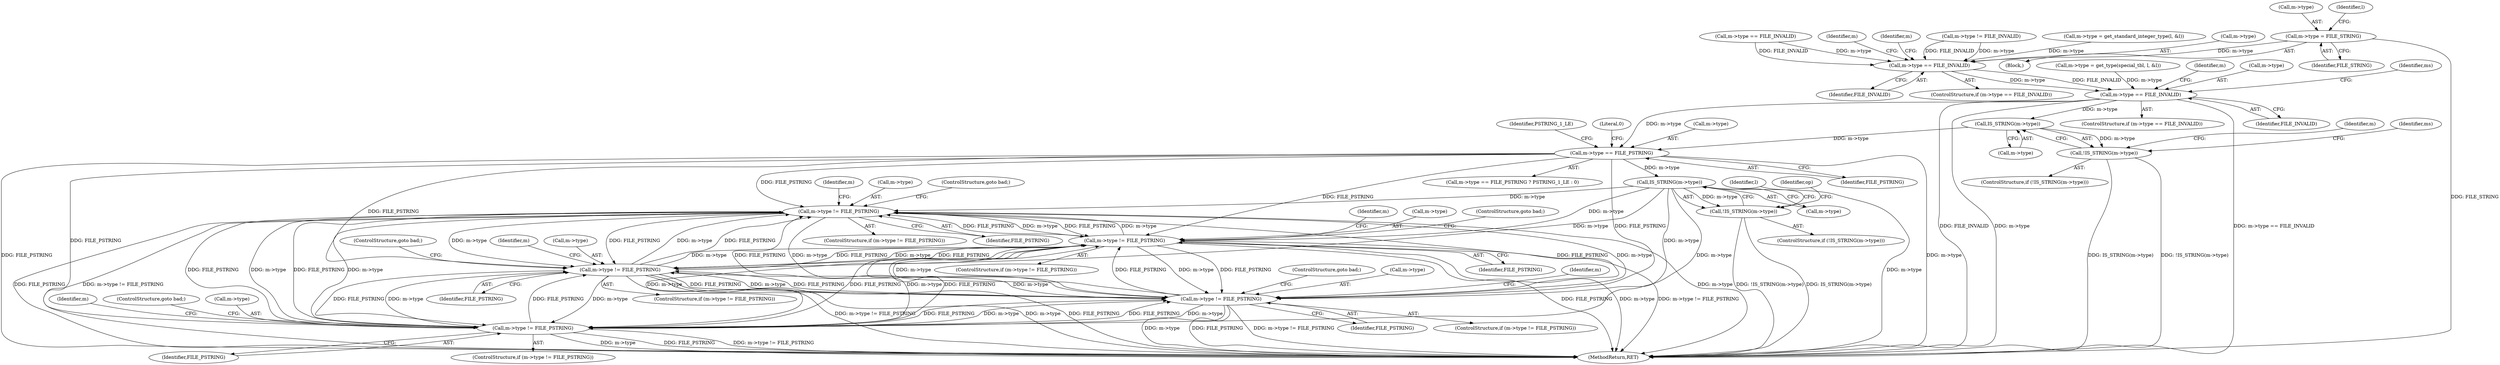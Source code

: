 digraph "0_file_4a284c89d6ef11aca34da65da7d673050a5ea320@pointer" {
"1000838" [label="(Call,m->type = FILE_STRING)"];
"1000846" [label="(Call,m->type == FILE_INVALID)"];
"1000862" [label="(Call,m->type == FILE_INVALID)"];
"1000894" [label="(Call,IS_STRING(m->type))"];
"1000893" [label="(Call,!IS_STRING(m->type))"];
"1000925" [label="(Call,m->type == FILE_PSTRING)"];
"1000944" [label="(Call,IS_STRING(m->type))"];
"1000943" [label="(Call,!IS_STRING(m->type))"];
"1001111" [label="(Call,m->type != FILE_PSTRING)"];
"1001131" [label="(Call,m->type != FILE_PSTRING)"];
"1001151" [label="(Call,m->type != FILE_PSTRING)"];
"1001171" [label="(Call,m->type != FILE_PSTRING)"];
"1001214" [label="(Call,m->type != FILE_PSTRING)"];
"1000926" [label="(Call,m->type)"];
"1001213" [label="(ControlStructure,if (m->type != FILE_PSTRING))"];
"1000929" [label="(Identifier,FILE_PSTRING)"];
"1000837" [label="(Block,)"];
"1000804" [label="(Call,m->type == FILE_INVALID)"];
"1000864" [label="(Identifier,m)"];
"1000842" [label="(Identifier,FILE_STRING)"];
"1001537" [label="(MethodReturn,RET)"];
"1000838" [label="(Call,m->type = FILE_STRING)"];
"1000839" [label="(Call,m->type)"];
"1001116" [label="(ControlStructure,goto bad;)"];
"1001150" [label="(ControlStructure,if (m->type != FILE_PSTRING))"];
"1001179" [label="(Identifier,m)"];
"1000850" [label="(Identifier,FILE_INVALID)"];
"1000861" [label="(ControlStructure,if (m->type == FILE_INVALID))"];
"1000895" [label="(Call,m->type)"];
"1001214" [label="(Call,m->type != FILE_PSTRING)"];
"1000943" [label="(Call,!IS_STRING(m->type))"];
"1001110" [label="(ControlStructure,if (m->type != FILE_PSTRING))"];
"1000846" [label="(Call,m->type == FILE_INVALID)"];
"1001151" [label="(Call,m->type != FILE_PSTRING)"];
"1000907" [label="(Identifier,ms)"];
"1001156" [label="(ControlStructure,goto bad;)"];
"1000852" [label="(Call,m->type = get_type(special_tbl, l, &l))"];
"1001135" [label="(Identifier,FILE_PSTRING)"];
"1001132" [label="(Call,m->type)"];
"1001222" [label="(Identifier,m)"];
"1000845" [label="(ControlStructure,if (m->type == FILE_INVALID))"];
"1000844" [label="(Identifier,l)"];
"1000924" [label="(Call,m->type == FILE_PSTRING ? PSTRING_1_LE : 0)"];
"1000883" [label="(Identifier,m)"];
"1001171" [label="(Call,m->type != FILE_PSTRING)"];
"1000854" [label="(Identifier,m)"];
"1001159" [label="(Identifier,m)"];
"1000894" [label="(Call,IS_STRING(m->type))"];
"1000892" [label="(ControlStructure,if (!IS_STRING(m->type)))"];
"1000893" [label="(Call,!IS_STRING(m->type))"];
"1000944" [label="(Call,IS_STRING(m->type))"];
"1001111" [label="(Call,m->type != FILE_PSTRING)"];
"1001219" [label="(ControlStructure,goto bad;)"];
"1000900" [label="(Identifier,m)"];
"1000945" [label="(Call,m->type)"];
"1000862" [label="(Call,m->type == FILE_INVALID)"];
"1001176" [label="(ControlStructure,goto bad;)"];
"1001175" [label="(Identifier,FILE_PSTRING)"];
"1001170" [label="(ControlStructure,if (m->type != FILE_PSTRING))"];
"1000782" [label="(Call,m->type != FILE_INVALID)"];
"1001152" [label="(Call,m->type)"];
"1000815" [label="(Call,m->type = get_standard_integer_type(l, &l))"];
"1000983" [label="(Identifier,op)"];
"1000866" [label="(Identifier,FILE_INVALID)"];
"1001136" [label="(ControlStructure,goto bad;)"];
"1001218" [label="(Identifier,FILE_PSTRING)"];
"1000847" [label="(Call,m->type)"];
"1001130" [label="(ControlStructure,if (m->type != FILE_PSTRING))"];
"1001155" [label="(Identifier,FILE_PSTRING)"];
"1001172" [label="(Call,m->type)"];
"1000930" [label="(Identifier,PSTRING_1_LE)"];
"1000931" [label="(Literal,0)"];
"1001115" [label="(Identifier,FILE_PSTRING)"];
"1001215" [label="(Call,m->type)"];
"1000925" [label="(Call,m->type == FILE_PSTRING)"];
"1001139" [label="(Identifier,m)"];
"1001112" [label="(Call,m->type)"];
"1000951" [label="(Identifier,l)"];
"1000942" [label="(ControlStructure,if (!IS_STRING(m->type)))"];
"1000863" [label="(Call,m->type)"];
"1001131" [label="(Call,m->type != FILE_PSTRING)"];
"1000871" [label="(Identifier,ms)"];
"1001119" [label="(Identifier,m)"];
"1000838" -> "1000837"  [label="AST: "];
"1000838" -> "1000842"  [label="CFG: "];
"1000839" -> "1000838"  [label="AST: "];
"1000842" -> "1000838"  [label="AST: "];
"1000844" -> "1000838"  [label="CFG: "];
"1000838" -> "1001537"  [label="DDG: FILE_STRING"];
"1000838" -> "1000846"  [label="DDG: m->type"];
"1000846" -> "1000845"  [label="AST: "];
"1000846" -> "1000850"  [label="CFG: "];
"1000847" -> "1000846"  [label="AST: "];
"1000850" -> "1000846"  [label="AST: "];
"1000854" -> "1000846"  [label="CFG: "];
"1000864" -> "1000846"  [label="CFG: "];
"1000804" -> "1000846"  [label="DDG: m->type"];
"1000804" -> "1000846"  [label="DDG: FILE_INVALID"];
"1000815" -> "1000846"  [label="DDG: m->type"];
"1000782" -> "1000846"  [label="DDG: m->type"];
"1000782" -> "1000846"  [label="DDG: FILE_INVALID"];
"1000846" -> "1000862"  [label="DDG: m->type"];
"1000846" -> "1000862"  [label="DDG: FILE_INVALID"];
"1000862" -> "1000861"  [label="AST: "];
"1000862" -> "1000866"  [label="CFG: "];
"1000863" -> "1000862"  [label="AST: "];
"1000866" -> "1000862"  [label="AST: "];
"1000871" -> "1000862"  [label="CFG: "];
"1000883" -> "1000862"  [label="CFG: "];
"1000862" -> "1001537"  [label="DDG: FILE_INVALID"];
"1000862" -> "1001537"  [label="DDG: m->type"];
"1000862" -> "1001537"  [label="DDG: m->type == FILE_INVALID"];
"1000852" -> "1000862"  [label="DDG: m->type"];
"1000862" -> "1000894"  [label="DDG: m->type"];
"1000862" -> "1000925"  [label="DDG: m->type"];
"1000894" -> "1000893"  [label="AST: "];
"1000894" -> "1000895"  [label="CFG: "];
"1000895" -> "1000894"  [label="AST: "];
"1000893" -> "1000894"  [label="CFG: "];
"1000894" -> "1000893"  [label="DDG: m->type"];
"1000894" -> "1000925"  [label="DDG: m->type"];
"1000893" -> "1000892"  [label="AST: "];
"1000900" -> "1000893"  [label="CFG: "];
"1000907" -> "1000893"  [label="CFG: "];
"1000893" -> "1001537"  [label="DDG: !IS_STRING(m->type)"];
"1000893" -> "1001537"  [label="DDG: IS_STRING(m->type)"];
"1000925" -> "1000924"  [label="AST: "];
"1000925" -> "1000929"  [label="CFG: "];
"1000926" -> "1000925"  [label="AST: "];
"1000929" -> "1000925"  [label="AST: "];
"1000930" -> "1000925"  [label="CFG: "];
"1000931" -> "1000925"  [label="CFG: "];
"1000925" -> "1001537"  [label="DDG: m->type"];
"1000925" -> "1001537"  [label="DDG: FILE_PSTRING"];
"1000925" -> "1000944"  [label="DDG: m->type"];
"1000925" -> "1001111"  [label="DDG: FILE_PSTRING"];
"1000925" -> "1001131"  [label="DDG: FILE_PSTRING"];
"1000925" -> "1001151"  [label="DDG: FILE_PSTRING"];
"1000925" -> "1001171"  [label="DDG: FILE_PSTRING"];
"1000925" -> "1001214"  [label="DDG: FILE_PSTRING"];
"1000944" -> "1000943"  [label="AST: "];
"1000944" -> "1000945"  [label="CFG: "];
"1000945" -> "1000944"  [label="AST: "];
"1000943" -> "1000944"  [label="CFG: "];
"1000944" -> "1001537"  [label="DDG: m->type"];
"1000944" -> "1000943"  [label="DDG: m->type"];
"1000944" -> "1001111"  [label="DDG: m->type"];
"1000944" -> "1001131"  [label="DDG: m->type"];
"1000944" -> "1001151"  [label="DDG: m->type"];
"1000944" -> "1001171"  [label="DDG: m->type"];
"1000944" -> "1001214"  [label="DDG: m->type"];
"1000943" -> "1000942"  [label="AST: "];
"1000951" -> "1000943"  [label="CFG: "];
"1000983" -> "1000943"  [label="CFG: "];
"1000943" -> "1001537"  [label="DDG: !IS_STRING(m->type)"];
"1000943" -> "1001537"  [label="DDG: IS_STRING(m->type)"];
"1001111" -> "1001110"  [label="AST: "];
"1001111" -> "1001115"  [label="CFG: "];
"1001112" -> "1001111"  [label="AST: "];
"1001115" -> "1001111"  [label="AST: "];
"1001116" -> "1001111"  [label="CFG: "];
"1001119" -> "1001111"  [label="CFG: "];
"1001111" -> "1001537"  [label="DDG: m->type != FILE_PSTRING"];
"1001111" -> "1001537"  [label="DDG: FILE_PSTRING"];
"1001111" -> "1001537"  [label="DDG: m->type"];
"1001171" -> "1001111"  [label="DDG: m->type"];
"1001171" -> "1001111"  [label="DDG: FILE_PSTRING"];
"1001214" -> "1001111"  [label="DDG: m->type"];
"1001214" -> "1001111"  [label="DDG: FILE_PSTRING"];
"1001151" -> "1001111"  [label="DDG: m->type"];
"1001151" -> "1001111"  [label="DDG: FILE_PSTRING"];
"1001131" -> "1001111"  [label="DDG: m->type"];
"1001131" -> "1001111"  [label="DDG: FILE_PSTRING"];
"1001111" -> "1001131"  [label="DDG: m->type"];
"1001111" -> "1001131"  [label="DDG: FILE_PSTRING"];
"1001111" -> "1001151"  [label="DDG: m->type"];
"1001111" -> "1001151"  [label="DDG: FILE_PSTRING"];
"1001111" -> "1001171"  [label="DDG: m->type"];
"1001111" -> "1001171"  [label="DDG: FILE_PSTRING"];
"1001111" -> "1001214"  [label="DDG: m->type"];
"1001111" -> "1001214"  [label="DDG: FILE_PSTRING"];
"1001131" -> "1001130"  [label="AST: "];
"1001131" -> "1001135"  [label="CFG: "];
"1001132" -> "1001131"  [label="AST: "];
"1001135" -> "1001131"  [label="AST: "];
"1001136" -> "1001131"  [label="CFG: "];
"1001139" -> "1001131"  [label="CFG: "];
"1001131" -> "1001537"  [label="DDG: FILE_PSTRING"];
"1001131" -> "1001537"  [label="DDG: m->type"];
"1001131" -> "1001537"  [label="DDG: m->type != FILE_PSTRING"];
"1001171" -> "1001131"  [label="DDG: m->type"];
"1001171" -> "1001131"  [label="DDG: FILE_PSTRING"];
"1001214" -> "1001131"  [label="DDG: m->type"];
"1001214" -> "1001131"  [label="DDG: FILE_PSTRING"];
"1001151" -> "1001131"  [label="DDG: m->type"];
"1001151" -> "1001131"  [label="DDG: FILE_PSTRING"];
"1001131" -> "1001151"  [label="DDG: m->type"];
"1001131" -> "1001151"  [label="DDG: FILE_PSTRING"];
"1001131" -> "1001171"  [label="DDG: m->type"];
"1001131" -> "1001171"  [label="DDG: FILE_PSTRING"];
"1001131" -> "1001214"  [label="DDG: m->type"];
"1001131" -> "1001214"  [label="DDG: FILE_PSTRING"];
"1001151" -> "1001150"  [label="AST: "];
"1001151" -> "1001155"  [label="CFG: "];
"1001152" -> "1001151"  [label="AST: "];
"1001155" -> "1001151"  [label="AST: "];
"1001156" -> "1001151"  [label="CFG: "];
"1001159" -> "1001151"  [label="CFG: "];
"1001151" -> "1001537"  [label="DDG: FILE_PSTRING"];
"1001151" -> "1001537"  [label="DDG: m->type != FILE_PSTRING"];
"1001151" -> "1001537"  [label="DDG: m->type"];
"1001171" -> "1001151"  [label="DDG: m->type"];
"1001171" -> "1001151"  [label="DDG: FILE_PSTRING"];
"1001214" -> "1001151"  [label="DDG: m->type"];
"1001214" -> "1001151"  [label="DDG: FILE_PSTRING"];
"1001151" -> "1001171"  [label="DDG: m->type"];
"1001151" -> "1001171"  [label="DDG: FILE_PSTRING"];
"1001151" -> "1001214"  [label="DDG: m->type"];
"1001151" -> "1001214"  [label="DDG: FILE_PSTRING"];
"1001171" -> "1001170"  [label="AST: "];
"1001171" -> "1001175"  [label="CFG: "];
"1001172" -> "1001171"  [label="AST: "];
"1001175" -> "1001171"  [label="AST: "];
"1001176" -> "1001171"  [label="CFG: "];
"1001179" -> "1001171"  [label="CFG: "];
"1001171" -> "1001537"  [label="DDG: m->type"];
"1001171" -> "1001537"  [label="DDG: FILE_PSTRING"];
"1001171" -> "1001537"  [label="DDG: m->type != FILE_PSTRING"];
"1001214" -> "1001171"  [label="DDG: m->type"];
"1001214" -> "1001171"  [label="DDG: FILE_PSTRING"];
"1001171" -> "1001214"  [label="DDG: m->type"];
"1001171" -> "1001214"  [label="DDG: FILE_PSTRING"];
"1001214" -> "1001213"  [label="AST: "];
"1001214" -> "1001218"  [label="CFG: "];
"1001215" -> "1001214"  [label="AST: "];
"1001218" -> "1001214"  [label="AST: "];
"1001219" -> "1001214"  [label="CFG: "];
"1001222" -> "1001214"  [label="CFG: "];
"1001214" -> "1001537"  [label="DDG: m->type"];
"1001214" -> "1001537"  [label="DDG: FILE_PSTRING"];
"1001214" -> "1001537"  [label="DDG: m->type != FILE_PSTRING"];
}

